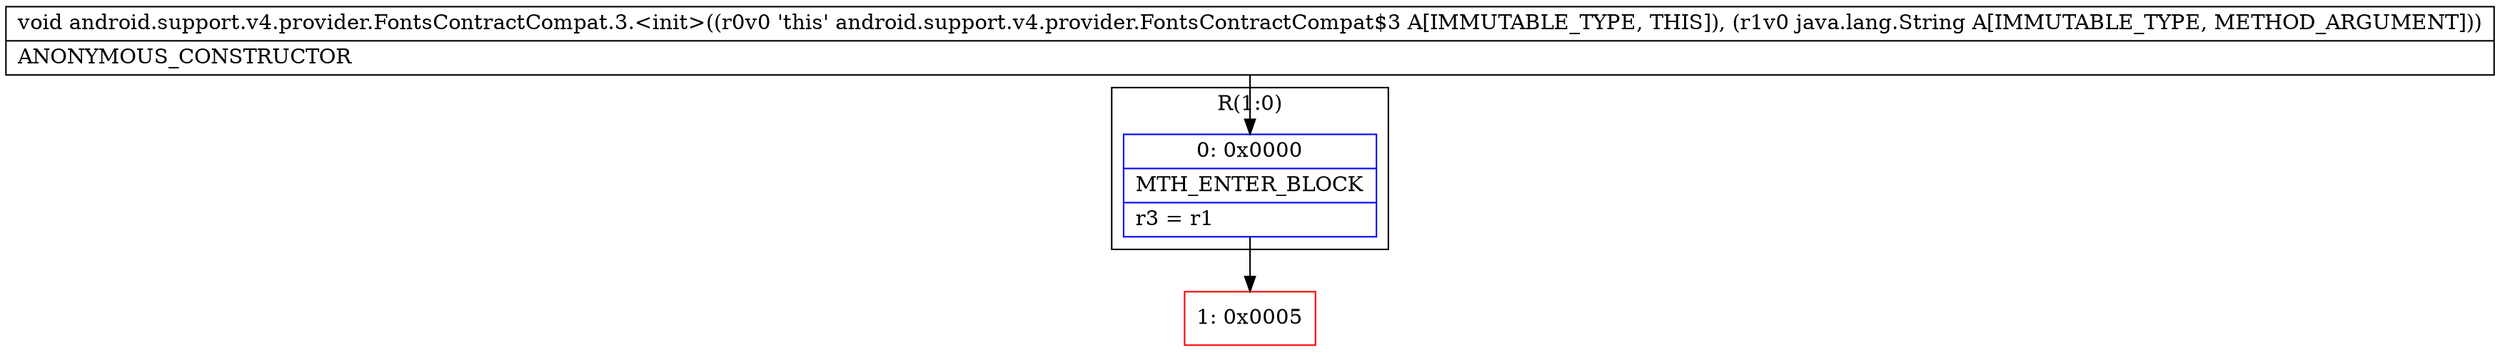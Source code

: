 digraph "CFG forandroid.support.v4.provider.FontsContractCompat.3.\<init\>(Ljava\/lang\/String;)V" {
subgraph cluster_Region_2126717496 {
label = "R(1:0)";
node [shape=record,color=blue];
Node_0 [shape=record,label="{0\:\ 0x0000|MTH_ENTER_BLOCK\l|r3 = r1\l}"];
}
Node_1 [shape=record,color=red,label="{1\:\ 0x0005}"];
MethodNode[shape=record,label="{void android.support.v4.provider.FontsContractCompat.3.\<init\>((r0v0 'this' android.support.v4.provider.FontsContractCompat$3 A[IMMUTABLE_TYPE, THIS]), (r1v0 java.lang.String A[IMMUTABLE_TYPE, METHOD_ARGUMENT]))  | ANONYMOUS_CONSTRUCTOR\l}"];
MethodNode -> Node_0;
Node_0 -> Node_1;
}

